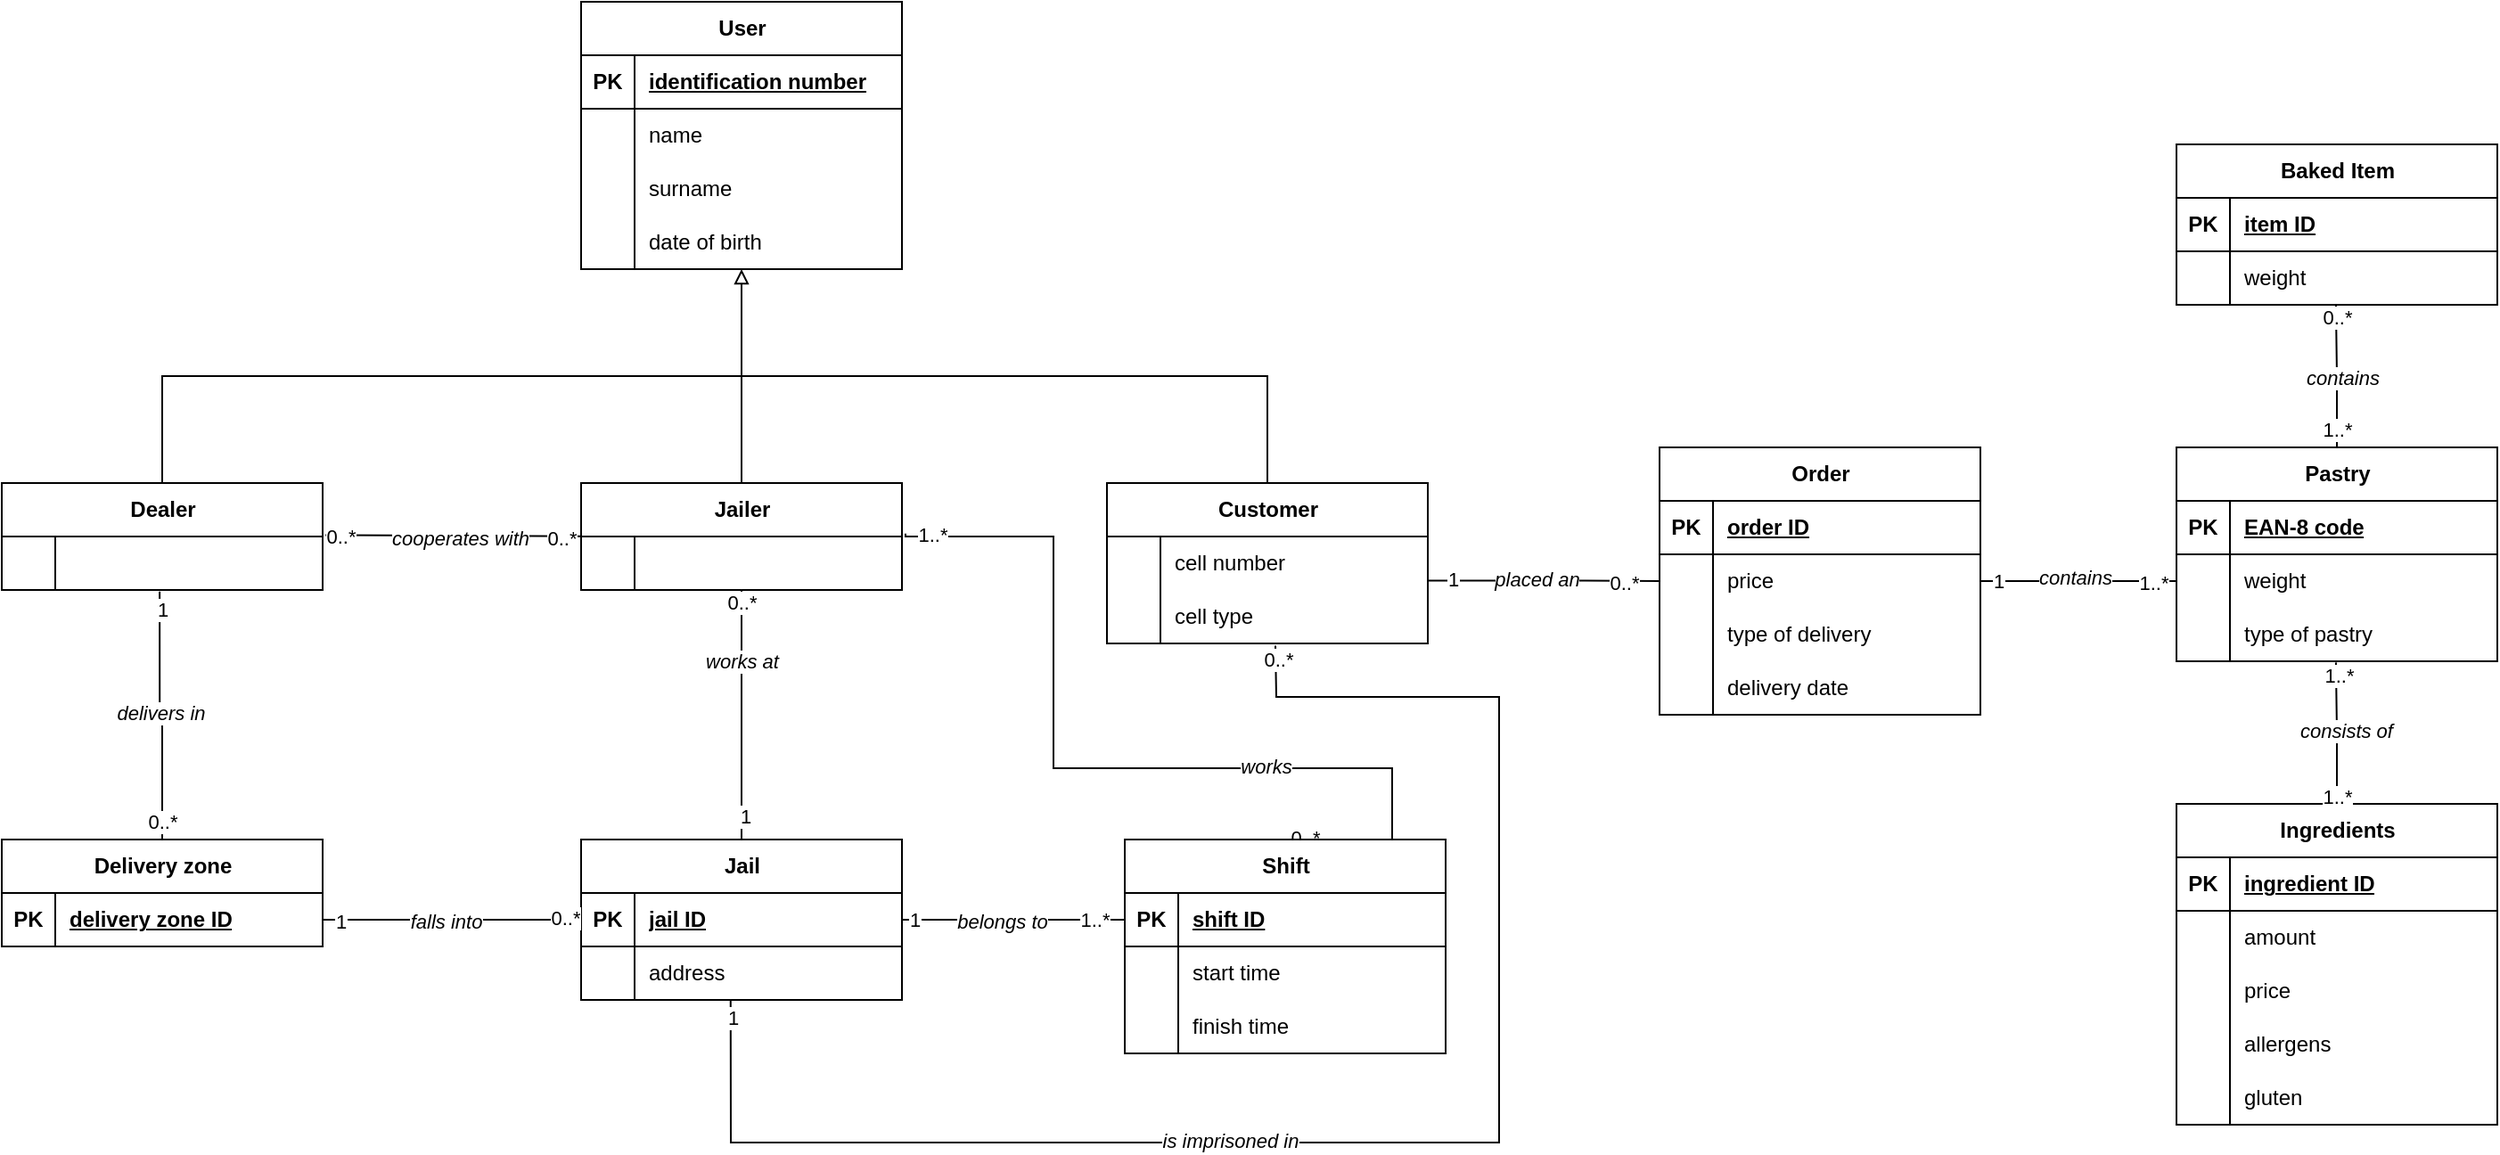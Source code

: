 <mxfile version="24.0.1" type="device">
  <diagram id="R2lEEEUBdFMjLlhIrx00" name="Page-1">
    <mxGraphModel dx="2122" dy="1208" grid="1" gridSize="10" guides="1" tooltips="1" connect="1" arrows="1" fold="1" page="1" pageScale="1" pageWidth="850" pageHeight="1100" math="0" shadow="0" extFonts="Permanent Marker^https://fonts.googleapis.com/css?family=Permanent+Marker">
      <root>
        <mxCell id="0" />
        <mxCell id="1" parent="0" />
        <mxCell id="0F6UC7HxiX9cyNsp6NUe-92" value="Order" style="shape=table;startSize=30;container=1;collapsible=1;childLayout=tableLayout;fixedRows=1;rowLines=0;fontStyle=1;align=center;resizeLast=1;html=1;" parent="1" vertex="1">
          <mxGeometry x="940" y="410" width="180" height="150" as="geometry" />
        </mxCell>
        <mxCell id="0F6UC7HxiX9cyNsp6NUe-93" value="" style="shape=tableRow;horizontal=0;startSize=0;swimlaneHead=0;swimlaneBody=0;fillColor=none;collapsible=0;dropTarget=0;points=[[0,0.5],[1,0.5]];portConstraint=eastwest;top=0;left=0;right=0;bottom=1;" parent="0F6UC7HxiX9cyNsp6NUe-92" vertex="1">
          <mxGeometry y="30" width="180" height="30" as="geometry" />
        </mxCell>
        <mxCell id="0F6UC7HxiX9cyNsp6NUe-94" value="PK" style="shape=partialRectangle;connectable=0;fillColor=none;top=0;left=0;bottom=0;right=0;fontStyle=1;overflow=hidden;whiteSpace=wrap;html=1;" parent="0F6UC7HxiX9cyNsp6NUe-93" vertex="1">
          <mxGeometry width="30" height="30" as="geometry">
            <mxRectangle width="30" height="30" as="alternateBounds" />
          </mxGeometry>
        </mxCell>
        <mxCell id="0F6UC7HxiX9cyNsp6NUe-95" value="order ID" style="shape=partialRectangle;connectable=0;fillColor=none;top=0;left=0;bottom=0;right=0;align=left;spacingLeft=6;fontStyle=5;overflow=hidden;whiteSpace=wrap;html=1;" parent="0F6UC7HxiX9cyNsp6NUe-93" vertex="1">
          <mxGeometry x="30" width="150" height="30" as="geometry">
            <mxRectangle width="150" height="30" as="alternateBounds" />
          </mxGeometry>
        </mxCell>
        <mxCell id="0F6UC7HxiX9cyNsp6NUe-96" value="" style="shape=tableRow;horizontal=0;startSize=0;swimlaneHead=0;swimlaneBody=0;fillColor=none;collapsible=0;dropTarget=0;points=[[0,0.5],[1,0.5]];portConstraint=eastwest;top=0;left=0;right=0;bottom=0;" parent="0F6UC7HxiX9cyNsp6NUe-92" vertex="1">
          <mxGeometry y="60" width="180" height="30" as="geometry" />
        </mxCell>
        <mxCell id="0F6UC7HxiX9cyNsp6NUe-97" value="" style="shape=partialRectangle;connectable=0;fillColor=none;top=0;left=0;bottom=0;right=0;editable=1;overflow=hidden;whiteSpace=wrap;html=1;" parent="0F6UC7HxiX9cyNsp6NUe-96" vertex="1">
          <mxGeometry width="30" height="30" as="geometry">
            <mxRectangle width="30" height="30" as="alternateBounds" />
          </mxGeometry>
        </mxCell>
        <mxCell id="0F6UC7HxiX9cyNsp6NUe-98" value="price" style="shape=partialRectangle;connectable=0;fillColor=none;top=0;left=0;bottom=0;right=0;align=left;spacingLeft=6;overflow=hidden;whiteSpace=wrap;html=1;" parent="0F6UC7HxiX9cyNsp6NUe-96" vertex="1">
          <mxGeometry x="30" width="150" height="30" as="geometry">
            <mxRectangle width="150" height="30" as="alternateBounds" />
          </mxGeometry>
        </mxCell>
        <mxCell id="0F6UC7HxiX9cyNsp6NUe-99" value="" style="shape=tableRow;horizontal=0;startSize=0;swimlaneHead=0;swimlaneBody=0;fillColor=none;collapsible=0;dropTarget=0;points=[[0,0.5],[1,0.5]];portConstraint=eastwest;top=0;left=0;right=0;bottom=0;" parent="0F6UC7HxiX9cyNsp6NUe-92" vertex="1">
          <mxGeometry y="90" width="180" height="30" as="geometry" />
        </mxCell>
        <mxCell id="0F6UC7HxiX9cyNsp6NUe-100" value="" style="shape=partialRectangle;connectable=0;fillColor=none;top=0;left=0;bottom=0;right=0;editable=1;overflow=hidden;whiteSpace=wrap;html=1;" parent="0F6UC7HxiX9cyNsp6NUe-99" vertex="1">
          <mxGeometry width="30" height="30" as="geometry">
            <mxRectangle width="30" height="30" as="alternateBounds" />
          </mxGeometry>
        </mxCell>
        <mxCell id="0F6UC7HxiX9cyNsp6NUe-101" value="type of delivery" style="shape=partialRectangle;connectable=0;fillColor=none;top=0;left=0;bottom=0;right=0;align=left;spacingLeft=6;overflow=hidden;whiteSpace=wrap;html=1;" parent="0F6UC7HxiX9cyNsp6NUe-99" vertex="1">
          <mxGeometry x="30" width="150" height="30" as="geometry">
            <mxRectangle width="150" height="30" as="alternateBounds" />
          </mxGeometry>
        </mxCell>
        <mxCell id="0F6UC7HxiX9cyNsp6NUe-102" value="" style="shape=tableRow;horizontal=0;startSize=0;swimlaneHead=0;swimlaneBody=0;fillColor=none;collapsible=0;dropTarget=0;points=[[0,0.5],[1,0.5]];portConstraint=eastwest;top=0;left=0;right=0;bottom=0;" parent="0F6UC7HxiX9cyNsp6NUe-92" vertex="1">
          <mxGeometry y="120" width="180" height="30" as="geometry" />
        </mxCell>
        <mxCell id="0F6UC7HxiX9cyNsp6NUe-103" value="" style="shape=partialRectangle;connectable=0;fillColor=none;top=0;left=0;bottom=0;right=0;editable=1;overflow=hidden;whiteSpace=wrap;html=1;" parent="0F6UC7HxiX9cyNsp6NUe-102" vertex="1">
          <mxGeometry width="30" height="30" as="geometry">
            <mxRectangle width="30" height="30" as="alternateBounds" />
          </mxGeometry>
        </mxCell>
        <mxCell id="0F6UC7HxiX9cyNsp6NUe-104" value="delivery date" style="shape=partialRectangle;connectable=0;fillColor=none;top=0;left=0;bottom=0;right=0;align=left;spacingLeft=6;overflow=hidden;whiteSpace=wrap;html=1;" parent="0F6UC7HxiX9cyNsp6NUe-102" vertex="1">
          <mxGeometry x="30" width="150" height="30" as="geometry">
            <mxRectangle width="150" height="30" as="alternateBounds" />
          </mxGeometry>
        </mxCell>
        <mxCell id="0F6UC7HxiX9cyNsp6NUe-105" value="Baked Item" style="shape=table;startSize=30;container=1;collapsible=1;childLayout=tableLayout;fixedRows=1;rowLines=0;fontStyle=1;align=center;resizeLast=1;html=1;" parent="1" vertex="1">
          <mxGeometry x="1230" y="240" width="180" height="90" as="geometry" />
        </mxCell>
        <mxCell id="0F6UC7HxiX9cyNsp6NUe-106" value="" style="shape=tableRow;horizontal=0;startSize=0;swimlaneHead=0;swimlaneBody=0;fillColor=none;collapsible=0;dropTarget=0;points=[[0,0.5],[1,0.5]];portConstraint=eastwest;top=0;left=0;right=0;bottom=1;" parent="0F6UC7HxiX9cyNsp6NUe-105" vertex="1">
          <mxGeometry y="30" width="180" height="30" as="geometry" />
        </mxCell>
        <mxCell id="0F6UC7HxiX9cyNsp6NUe-107" value="PK" style="shape=partialRectangle;connectable=0;fillColor=none;top=0;left=0;bottom=0;right=0;fontStyle=1;overflow=hidden;whiteSpace=wrap;html=1;" parent="0F6UC7HxiX9cyNsp6NUe-106" vertex="1">
          <mxGeometry width="30" height="30" as="geometry">
            <mxRectangle width="30" height="30" as="alternateBounds" />
          </mxGeometry>
        </mxCell>
        <mxCell id="0F6UC7HxiX9cyNsp6NUe-108" value="item ID" style="shape=partialRectangle;connectable=0;fillColor=none;top=0;left=0;bottom=0;right=0;align=left;spacingLeft=6;fontStyle=5;overflow=hidden;whiteSpace=wrap;html=1;" parent="0F6UC7HxiX9cyNsp6NUe-106" vertex="1">
          <mxGeometry x="30" width="150" height="30" as="geometry">
            <mxRectangle width="150" height="30" as="alternateBounds" />
          </mxGeometry>
        </mxCell>
        <mxCell id="0F6UC7HxiX9cyNsp6NUe-112" value="" style="shape=tableRow;horizontal=0;startSize=0;swimlaneHead=0;swimlaneBody=0;fillColor=none;collapsible=0;dropTarget=0;points=[[0,0.5],[1,0.5]];portConstraint=eastwest;top=0;left=0;right=0;bottom=0;" parent="0F6UC7HxiX9cyNsp6NUe-105" vertex="1">
          <mxGeometry y="60" width="180" height="30" as="geometry" />
        </mxCell>
        <mxCell id="0F6UC7HxiX9cyNsp6NUe-113" value="" style="shape=partialRectangle;connectable=0;fillColor=none;top=0;left=0;bottom=0;right=0;editable=1;overflow=hidden;whiteSpace=wrap;html=1;" parent="0F6UC7HxiX9cyNsp6NUe-112" vertex="1">
          <mxGeometry width="30" height="30" as="geometry">
            <mxRectangle width="30" height="30" as="alternateBounds" />
          </mxGeometry>
        </mxCell>
        <mxCell id="0F6UC7HxiX9cyNsp6NUe-114" value="weight" style="shape=partialRectangle;connectable=0;fillColor=none;top=0;left=0;bottom=0;right=0;align=left;spacingLeft=6;overflow=hidden;whiteSpace=wrap;html=1;" parent="0F6UC7HxiX9cyNsp6NUe-112" vertex="1">
          <mxGeometry x="30" width="150" height="30" as="geometry">
            <mxRectangle width="150" height="30" as="alternateBounds" />
          </mxGeometry>
        </mxCell>
        <mxCell id="0F6UC7HxiX9cyNsp6NUe-118" value="Pastry" style="shape=table;startSize=30;container=1;collapsible=1;childLayout=tableLayout;fixedRows=1;rowLines=0;fontStyle=1;align=center;resizeLast=1;html=1;" parent="1" vertex="1">
          <mxGeometry x="1230" y="410" width="180" height="120" as="geometry" />
        </mxCell>
        <mxCell id="0F6UC7HxiX9cyNsp6NUe-119" value="" style="shape=tableRow;horizontal=0;startSize=0;swimlaneHead=0;swimlaneBody=0;fillColor=none;collapsible=0;dropTarget=0;points=[[0,0.5],[1,0.5]];portConstraint=eastwest;top=0;left=0;right=0;bottom=1;" parent="0F6UC7HxiX9cyNsp6NUe-118" vertex="1">
          <mxGeometry y="30" width="180" height="30" as="geometry" />
        </mxCell>
        <mxCell id="0F6UC7HxiX9cyNsp6NUe-120" value="PK" style="shape=partialRectangle;connectable=0;fillColor=none;top=0;left=0;bottom=0;right=0;fontStyle=1;overflow=hidden;whiteSpace=wrap;html=1;" parent="0F6UC7HxiX9cyNsp6NUe-119" vertex="1">
          <mxGeometry width="30" height="30" as="geometry">
            <mxRectangle width="30" height="30" as="alternateBounds" />
          </mxGeometry>
        </mxCell>
        <mxCell id="0F6UC7HxiX9cyNsp6NUe-121" value="EAN-8 code" style="shape=partialRectangle;connectable=0;fillColor=none;top=0;left=0;bottom=0;right=0;align=left;spacingLeft=6;fontStyle=5;overflow=hidden;whiteSpace=wrap;html=1;" parent="0F6UC7HxiX9cyNsp6NUe-119" vertex="1">
          <mxGeometry x="30" width="150" height="30" as="geometry">
            <mxRectangle width="150" height="30" as="alternateBounds" />
          </mxGeometry>
        </mxCell>
        <mxCell id="0F6UC7HxiX9cyNsp6NUe-122" value="" style="shape=tableRow;horizontal=0;startSize=0;swimlaneHead=0;swimlaneBody=0;fillColor=none;collapsible=0;dropTarget=0;points=[[0,0.5],[1,0.5]];portConstraint=eastwest;top=0;left=0;right=0;bottom=0;" parent="0F6UC7HxiX9cyNsp6NUe-118" vertex="1">
          <mxGeometry y="60" width="180" height="30" as="geometry" />
        </mxCell>
        <mxCell id="0F6UC7HxiX9cyNsp6NUe-123" value="" style="shape=partialRectangle;connectable=0;fillColor=none;top=0;left=0;bottom=0;right=0;editable=1;overflow=hidden;whiteSpace=wrap;html=1;" parent="0F6UC7HxiX9cyNsp6NUe-122" vertex="1">
          <mxGeometry width="30" height="30" as="geometry">
            <mxRectangle width="30" height="30" as="alternateBounds" />
          </mxGeometry>
        </mxCell>
        <mxCell id="0F6UC7HxiX9cyNsp6NUe-124" value="weight" style="shape=partialRectangle;connectable=0;fillColor=none;top=0;left=0;bottom=0;right=0;align=left;spacingLeft=6;overflow=hidden;whiteSpace=wrap;html=1;" parent="0F6UC7HxiX9cyNsp6NUe-122" vertex="1">
          <mxGeometry x="30" width="150" height="30" as="geometry">
            <mxRectangle width="150" height="30" as="alternateBounds" />
          </mxGeometry>
        </mxCell>
        <mxCell id="0F6UC7HxiX9cyNsp6NUe-125" value="" style="shape=tableRow;horizontal=0;startSize=0;swimlaneHead=0;swimlaneBody=0;fillColor=none;collapsible=0;dropTarget=0;points=[[0,0.5],[1,0.5]];portConstraint=eastwest;top=0;left=0;right=0;bottom=0;" parent="0F6UC7HxiX9cyNsp6NUe-118" vertex="1">
          <mxGeometry y="90" width="180" height="30" as="geometry" />
        </mxCell>
        <mxCell id="0F6UC7HxiX9cyNsp6NUe-126" value="" style="shape=partialRectangle;connectable=0;fillColor=none;top=0;left=0;bottom=0;right=0;editable=1;overflow=hidden;whiteSpace=wrap;html=1;" parent="0F6UC7HxiX9cyNsp6NUe-125" vertex="1">
          <mxGeometry width="30" height="30" as="geometry">
            <mxRectangle width="30" height="30" as="alternateBounds" />
          </mxGeometry>
        </mxCell>
        <mxCell id="0F6UC7HxiX9cyNsp6NUe-127" value="type of pastry" style="shape=partialRectangle;connectable=0;fillColor=none;top=0;left=0;bottom=0;right=0;align=left;spacingLeft=6;overflow=hidden;whiteSpace=wrap;html=1;" parent="0F6UC7HxiX9cyNsp6NUe-125" vertex="1">
          <mxGeometry x="30" width="150" height="30" as="geometry">
            <mxRectangle width="150" height="30" as="alternateBounds" />
          </mxGeometry>
        </mxCell>
        <mxCell id="0F6UC7HxiX9cyNsp6NUe-131" value="Ingredients" style="shape=table;startSize=30;container=1;collapsible=1;childLayout=tableLayout;fixedRows=1;rowLines=0;fontStyle=1;align=center;resizeLast=1;html=1;" parent="1" vertex="1">
          <mxGeometry x="1230" y="610" width="180" height="180" as="geometry" />
        </mxCell>
        <mxCell id="0F6UC7HxiX9cyNsp6NUe-132" value="" style="shape=tableRow;horizontal=0;startSize=0;swimlaneHead=0;swimlaneBody=0;fillColor=none;collapsible=0;dropTarget=0;points=[[0,0.5],[1,0.5]];portConstraint=eastwest;top=0;left=0;right=0;bottom=1;" parent="0F6UC7HxiX9cyNsp6NUe-131" vertex="1">
          <mxGeometry y="30" width="180" height="30" as="geometry" />
        </mxCell>
        <mxCell id="0F6UC7HxiX9cyNsp6NUe-133" value="PK" style="shape=partialRectangle;connectable=0;fillColor=none;top=0;left=0;bottom=0;right=0;fontStyle=1;overflow=hidden;whiteSpace=wrap;html=1;" parent="0F6UC7HxiX9cyNsp6NUe-132" vertex="1">
          <mxGeometry width="30" height="30" as="geometry">
            <mxRectangle width="30" height="30" as="alternateBounds" />
          </mxGeometry>
        </mxCell>
        <mxCell id="0F6UC7HxiX9cyNsp6NUe-134" value="ingredient ID" style="shape=partialRectangle;connectable=0;fillColor=none;top=0;left=0;bottom=0;right=0;align=left;spacingLeft=6;fontStyle=5;overflow=hidden;whiteSpace=wrap;html=1;" parent="0F6UC7HxiX9cyNsp6NUe-132" vertex="1">
          <mxGeometry x="30" width="150" height="30" as="geometry">
            <mxRectangle width="150" height="30" as="alternateBounds" />
          </mxGeometry>
        </mxCell>
        <mxCell id="0F6UC7HxiX9cyNsp6NUe-135" value="" style="shape=tableRow;horizontal=0;startSize=0;swimlaneHead=0;swimlaneBody=0;fillColor=none;collapsible=0;dropTarget=0;points=[[0,0.5],[1,0.5]];portConstraint=eastwest;top=0;left=0;right=0;bottom=0;" parent="0F6UC7HxiX9cyNsp6NUe-131" vertex="1">
          <mxGeometry y="60" width="180" height="30" as="geometry" />
        </mxCell>
        <mxCell id="0F6UC7HxiX9cyNsp6NUe-136" value="" style="shape=partialRectangle;connectable=0;fillColor=none;top=0;left=0;bottom=0;right=0;editable=1;overflow=hidden;whiteSpace=wrap;html=1;" parent="0F6UC7HxiX9cyNsp6NUe-135" vertex="1">
          <mxGeometry width="30" height="30" as="geometry">
            <mxRectangle width="30" height="30" as="alternateBounds" />
          </mxGeometry>
        </mxCell>
        <mxCell id="0F6UC7HxiX9cyNsp6NUe-137" value="amount" style="shape=partialRectangle;connectable=0;fillColor=none;top=0;left=0;bottom=0;right=0;align=left;spacingLeft=6;overflow=hidden;whiteSpace=wrap;html=1;" parent="0F6UC7HxiX9cyNsp6NUe-135" vertex="1">
          <mxGeometry x="30" width="150" height="30" as="geometry">
            <mxRectangle width="150" height="30" as="alternateBounds" />
          </mxGeometry>
        </mxCell>
        <mxCell id="0F6UC7HxiX9cyNsp6NUe-138" value="" style="shape=tableRow;horizontal=0;startSize=0;swimlaneHead=0;swimlaneBody=0;fillColor=none;collapsible=0;dropTarget=0;points=[[0,0.5],[1,0.5]];portConstraint=eastwest;top=0;left=0;right=0;bottom=0;" parent="0F6UC7HxiX9cyNsp6NUe-131" vertex="1">
          <mxGeometry y="90" width="180" height="30" as="geometry" />
        </mxCell>
        <mxCell id="0F6UC7HxiX9cyNsp6NUe-139" value="" style="shape=partialRectangle;connectable=0;fillColor=none;top=0;left=0;bottom=0;right=0;editable=1;overflow=hidden;whiteSpace=wrap;html=1;" parent="0F6UC7HxiX9cyNsp6NUe-138" vertex="1">
          <mxGeometry width="30" height="30" as="geometry">
            <mxRectangle width="30" height="30" as="alternateBounds" />
          </mxGeometry>
        </mxCell>
        <mxCell id="0F6UC7HxiX9cyNsp6NUe-140" value="price" style="shape=partialRectangle;connectable=0;fillColor=none;top=0;left=0;bottom=0;right=0;align=left;spacingLeft=6;overflow=hidden;whiteSpace=wrap;html=1;" parent="0F6UC7HxiX9cyNsp6NUe-138" vertex="1">
          <mxGeometry x="30" width="150" height="30" as="geometry">
            <mxRectangle width="150" height="30" as="alternateBounds" />
          </mxGeometry>
        </mxCell>
        <mxCell id="0F6UC7HxiX9cyNsp6NUe-144" style="shape=tableRow;horizontal=0;startSize=0;swimlaneHead=0;swimlaneBody=0;fillColor=none;collapsible=0;dropTarget=0;points=[[0,0.5],[1,0.5]];portConstraint=eastwest;top=0;left=0;right=0;bottom=0;" parent="0F6UC7HxiX9cyNsp6NUe-131" vertex="1">
          <mxGeometry y="120" width="180" height="30" as="geometry" />
        </mxCell>
        <mxCell id="0F6UC7HxiX9cyNsp6NUe-145" style="shape=partialRectangle;connectable=0;fillColor=none;top=0;left=0;bottom=0;right=0;editable=1;overflow=hidden;whiteSpace=wrap;html=1;" parent="0F6UC7HxiX9cyNsp6NUe-144" vertex="1">
          <mxGeometry width="30" height="30" as="geometry">
            <mxRectangle width="30" height="30" as="alternateBounds" />
          </mxGeometry>
        </mxCell>
        <mxCell id="0F6UC7HxiX9cyNsp6NUe-146" value="allergens" style="shape=partialRectangle;connectable=0;fillColor=none;top=0;left=0;bottom=0;right=0;align=left;spacingLeft=6;overflow=hidden;whiteSpace=wrap;html=1;" parent="0F6UC7HxiX9cyNsp6NUe-144" vertex="1">
          <mxGeometry x="30" width="150" height="30" as="geometry">
            <mxRectangle width="150" height="30" as="alternateBounds" />
          </mxGeometry>
        </mxCell>
        <mxCell id="0F6UC7HxiX9cyNsp6NUe-141" value="" style="shape=tableRow;horizontal=0;startSize=0;swimlaneHead=0;swimlaneBody=0;fillColor=none;collapsible=0;dropTarget=0;points=[[0,0.5],[1,0.5]];portConstraint=eastwest;top=0;left=0;right=0;bottom=0;" parent="0F6UC7HxiX9cyNsp6NUe-131" vertex="1">
          <mxGeometry y="150" width="180" height="30" as="geometry" />
        </mxCell>
        <mxCell id="0F6UC7HxiX9cyNsp6NUe-142" value="" style="shape=partialRectangle;connectable=0;fillColor=none;top=0;left=0;bottom=0;right=0;editable=1;overflow=hidden;whiteSpace=wrap;html=1;" parent="0F6UC7HxiX9cyNsp6NUe-141" vertex="1">
          <mxGeometry width="30" height="30" as="geometry">
            <mxRectangle width="30" height="30" as="alternateBounds" />
          </mxGeometry>
        </mxCell>
        <mxCell id="0F6UC7HxiX9cyNsp6NUe-143" value="gluten" style="shape=partialRectangle;connectable=0;fillColor=none;top=0;left=0;bottom=0;right=0;align=left;spacingLeft=6;overflow=hidden;whiteSpace=wrap;html=1;" parent="0F6UC7HxiX9cyNsp6NUe-141" vertex="1">
          <mxGeometry x="30" width="150" height="30" as="geometry">
            <mxRectangle width="150" height="30" as="alternateBounds" />
          </mxGeometry>
        </mxCell>
        <mxCell id="0F6UC7HxiX9cyNsp6NUe-153" value="Jail" style="shape=table;startSize=30;container=1;collapsible=1;childLayout=tableLayout;fixedRows=1;rowLines=0;fontStyle=1;align=center;resizeLast=1;html=1;" parent="1" vertex="1">
          <mxGeometry x="335" y="630" width="180" height="90" as="geometry" />
        </mxCell>
        <mxCell id="0F6UC7HxiX9cyNsp6NUe-154" value="" style="shape=tableRow;horizontal=0;startSize=0;swimlaneHead=0;swimlaneBody=0;fillColor=none;collapsible=0;dropTarget=0;points=[[0,0.5],[1,0.5]];portConstraint=eastwest;top=0;left=0;right=0;bottom=1;" parent="0F6UC7HxiX9cyNsp6NUe-153" vertex="1">
          <mxGeometry y="30" width="180" height="30" as="geometry" />
        </mxCell>
        <mxCell id="0F6UC7HxiX9cyNsp6NUe-155" value="PK" style="shape=partialRectangle;connectable=0;fillColor=none;top=0;left=0;bottom=0;right=0;fontStyle=1;overflow=hidden;whiteSpace=wrap;html=1;" parent="0F6UC7HxiX9cyNsp6NUe-154" vertex="1">
          <mxGeometry width="30" height="30" as="geometry">
            <mxRectangle width="30" height="30" as="alternateBounds" />
          </mxGeometry>
        </mxCell>
        <mxCell id="0F6UC7HxiX9cyNsp6NUe-156" value="jail ID" style="shape=partialRectangle;connectable=0;fillColor=none;top=0;left=0;bottom=0;right=0;align=left;spacingLeft=6;fontStyle=5;overflow=hidden;whiteSpace=wrap;html=1;" parent="0F6UC7HxiX9cyNsp6NUe-154" vertex="1">
          <mxGeometry x="30" width="150" height="30" as="geometry">
            <mxRectangle width="150" height="30" as="alternateBounds" />
          </mxGeometry>
        </mxCell>
        <mxCell id="0F6UC7HxiX9cyNsp6NUe-157" value="" style="shape=tableRow;horizontal=0;startSize=0;swimlaneHead=0;swimlaneBody=0;fillColor=none;collapsible=0;dropTarget=0;points=[[0,0.5],[1,0.5]];portConstraint=eastwest;top=0;left=0;right=0;bottom=0;" parent="0F6UC7HxiX9cyNsp6NUe-153" vertex="1">
          <mxGeometry y="60" width="180" height="30" as="geometry" />
        </mxCell>
        <mxCell id="0F6UC7HxiX9cyNsp6NUe-158" value="" style="shape=partialRectangle;connectable=0;fillColor=none;top=0;left=0;bottom=0;right=0;editable=1;overflow=hidden;whiteSpace=wrap;html=1;" parent="0F6UC7HxiX9cyNsp6NUe-157" vertex="1">
          <mxGeometry width="30" height="30" as="geometry">
            <mxRectangle width="30" height="30" as="alternateBounds" />
          </mxGeometry>
        </mxCell>
        <mxCell id="0F6UC7HxiX9cyNsp6NUe-159" value="address" style="shape=partialRectangle;connectable=0;fillColor=none;top=0;left=0;bottom=0;right=0;align=left;spacingLeft=6;overflow=hidden;whiteSpace=wrap;html=1;" parent="0F6UC7HxiX9cyNsp6NUe-157" vertex="1">
          <mxGeometry x="30" width="150" height="30" as="geometry">
            <mxRectangle width="150" height="30" as="alternateBounds" />
          </mxGeometry>
        </mxCell>
        <mxCell id="0F6UC7HxiX9cyNsp6NUe-286" value="" style="edgeStyle=orthogonalEdgeStyle;rounded=0;orthogonalLoop=1;jettySize=auto;html=1;exitX=0.5;exitY=0;exitDx=0;exitDy=0;jumpStyle=none;curved=0;endArrow=none;endFill=0;entryX=1.011;entryY=-0.056;entryDx=0;entryDy=0;entryPerimeter=0;" parent="1" source="0F6UC7HxiX9cyNsp6NUe-166" target="GeZFjzV61ovnmPLDJ8s0-58" edge="1">
          <mxGeometry relative="1" as="geometry">
            <Array as="points">
              <mxPoint x="790" y="590" />
              <mxPoint x="600" y="590" />
              <mxPoint x="600" y="460" />
              <mxPoint x="517" y="460" />
            </Array>
            <mxPoint x="530" y="460" as="targetPoint" />
          </mxGeometry>
        </mxCell>
        <mxCell id="0F6UC7HxiX9cyNsp6NUe-303" value="1..*" style="edgeLabel;html=1;align=center;verticalAlign=middle;resizable=0;points=[];" parent="0F6UC7HxiX9cyNsp6NUe-286" vertex="1" connectable="0">
          <mxGeometry x="0.933" y="-1" relative="1" as="geometry">
            <mxPoint as="offset" />
          </mxGeometry>
        </mxCell>
        <mxCell id="0F6UC7HxiX9cyNsp6NUe-304" value="0..*" style="edgeLabel;html=1;align=center;verticalAlign=middle;resizable=0;points=[];" parent="0F6UC7HxiX9cyNsp6NUe-286" vertex="1" connectable="0">
          <mxGeometry x="-0.958" y="1" relative="1" as="geometry">
            <mxPoint as="offset" />
          </mxGeometry>
        </mxCell>
        <mxCell id="0F6UC7HxiX9cyNsp6NUe-318" value="&lt;i&gt;works&lt;/i&gt;" style="edgeLabel;html=1;align=center;verticalAlign=middle;resizable=0;points=[];" parent="0F6UC7HxiX9cyNsp6NUe-286" vertex="1" connectable="0">
          <mxGeometry x="-0.322" y="-1" relative="1" as="geometry">
            <mxPoint as="offset" />
          </mxGeometry>
        </mxCell>
        <mxCell id="0F6UC7HxiX9cyNsp6NUe-166" value="Shift" style="shape=table;startSize=30;container=1;collapsible=1;childLayout=tableLayout;fixedRows=1;rowLines=0;fontStyle=1;align=center;resizeLast=1;html=1;" parent="1" vertex="1">
          <mxGeometry x="640" y="630" width="180" height="120" as="geometry" />
        </mxCell>
        <mxCell id="0F6UC7HxiX9cyNsp6NUe-167" value="" style="shape=tableRow;horizontal=0;startSize=0;swimlaneHead=0;swimlaneBody=0;fillColor=none;collapsible=0;dropTarget=0;points=[[0,0.5],[1,0.5]];portConstraint=eastwest;top=0;left=0;right=0;bottom=1;" parent="0F6UC7HxiX9cyNsp6NUe-166" vertex="1">
          <mxGeometry y="30" width="180" height="30" as="geometry" />
        </mxCell>
        <mxCell id="0F6UC7HxiX9cyNsp6NUe-168" value="PK" style="shape=partialRectangle;connectable=0;fillColor=none;top=0;left=0;bottom=0;right=0;fontStyle=1;overflow=hidden;whiteSpace=wrap;html=1;" parent="0F6UC7HxiX9cyNsp6NUe-167" vertex="1">
          <mxGeometry width="30" height="30" as="geometry">
            <mxRectangle width="30" height="30" as="alternateBounds" />
          </mxGeometry>
        </mxCell>
        <mxCell id="0F6UC7HxiX9cyNsp6NUe-169" value="shift ID" style="shape=partialRectangle;connectable=0;fillColor=none;top=0;left=0;bottom=0;right=0;align=left;spacingLeft=6;fontStyle=5;overflow=hidden;whiteSpace=wrap;html=1;" parent="0F6UC7HxiX9cyNsp6NUe-167" vertex="1">
          <mxGeometry x="30" width="150" height="30" as="geometry">
            <mxRectangle width="150" height="30" as="alternateBounds" />
          </mxGeometry>
        </mxCell>
        <mxCell id="0F6UC7HxiX9cyNsp6NUe-170" value="" style="shape=tableRow;horizontal=0;startSize=0;swimlaneHead=0;swimlaneBody=0;fillColor=none;collapsible=0;dropTarget=0;points=[[0,0.5],[1,0.5]];portConstraint=eastwest;top=0;left=0;right=0;bottom=0;" parent="0F6UC7HxiX9cyNsp6NUe-166" vertex="1">
          <mxGeometry y="60" width="180" height="30" as="geometry" />
        </mxCell>
        <mxCell id="0F6UC7HxiX9cyNsp6NUe-171" value="" style="shape=partialRectangle;connectable=0;fillColor=none;top=0;left=0;bottom=0;right=0;editable=1;overflow=hidden;whiteSpace=wrap;html=1;" parent="0F6UC7HxiX9cyNsp6NUe-170" vertex="1">
          <mxGeometry width="30" height="30" as="geometry">
            <mxRectangle width="30" height="30" as="alternateBounds" />
          </mxGeometry>
        </mxCell>
        <mxCell id="0F6UC7HxiX9cyNsp6NUe-172" value="start time" style="shape=partialRectangle;connectable=0;fillColor=none;top=0;left=0;bottom=0;right=0;align=left;spacingLeft=6;overflow=hidden;whiteSpace=wrap;html=1;" parent="0F6UC7HxiX9cyNsp6NUe-170" vertex="1">
          <mxGeometry x="30" width="150" height="30" as="geometry">
            <mxRectangle width="150" height="30" as="alternateBounds" />
          </mxGeometry>
        </mxCell>
        <mxCell id="0F6UC7HxiX9cyNsp6NUe-173" value="" style="shape=tableRow;horizontal=0;startSize=0;swimlaneHead=0;swimlaneBody=0;fillColor=none;collapsible=0;dropTarget=0;points=[[0,0.5],[1,0.5]];portConstraint=eastwest;top=0;left=0;right=0;bottom=0;" parent="0F6UC7HxiX9cyNsp6NUe-166" vertex="1">
          <mxGeometry y="90" width="180" height="30" as="geometry" />
        </mxCell>
        <mxCell id="0F6UC7HxiX9cyNsp6NUe-174" value="" style="shape=partialRectangle;connectable=0;fillColor=none;top=0;left=0;bottom=0;right=0;editable=1;overflow=hidden;whiteSpace=wrap;html=1;" parent="0F6UC7HxiX9cyNsp6NUe-173" vertex="1">
          <mxGeometry width="30" height="30" as="geometry">
            <mxRectangle width="30" height="30" as="alternateBounds" />
          </mxGeometry>
        </mxCell>
        <mxCell id="0F6UC7HxiX9cyNsp6NUe-175" value="finish time" style="shape=partialRectangle;connectable=0;fillColor=none;top=0;left=0;bottom=0;right=0;align=left;spacingLeft=6;overflow=hidden;whiteSpace=wrap;html=1;" parent="0F6UC7HxiX9cyNsp6NUe-173" vertex="1">
          <mxGeometry x="30" width="150" height="30" as="geometry">
            <mxRectangle width="150" height="30" as="alternateBounds" />
          </mxGeometry>
        </mxCell>
        <mxCell id="0F6UC7HxiX9cyNsp6NUe-179" value="Delivery zone" style="shape=table;startSize=30;container=1;collapsible=1;childLayout=tableLayout;fixedRows=1;rowLines=0;fontStyle=1;align=center;resizeLast=1;html=1;" parent="1" vertex="1">
          <mxGeometry x="10" y="630" width="180" height="60" as="geometry" />
        </mxCell>
        <mxCell id="0F6UC7HxiX9cyNsp6NUe-180" value="" style="shape=tableRow;horizontal=0;startSize=0;swimlaneHead=0;swimlaneBody=0;fillColor=none;collapsible=0;dropTarget=0;points=[[0,0.5],[1,0.5]];portConstraint=eastwest;top=0;left=0;right=0;bottom=1;" parent="0F6UC7HxiX9cyNsp6NUe-179" vertex="1">
          <mxGeometry y="30" width="180" height="30" as="geometry" />
        </mxCell>
        <mxCell id="0F6UC7HxiX9cyNsp6NUe-181" value="PK" style="shape=partialRectangle;connectable=0;fillColor=none;top=0;left=0;bottom=0;right=0;fontStyle=1;overflow=hidden;whiteSpace=wrap;html=1;" parent="0F6UC7HxiX9cyNsp6NUe-180" vertex="1">
          <mxGeometry width="30" height="30" as="geometry">
            <mxRectangle width="30" height="30" as="alternateBounds" />
          </mxGeometry>
        </mxCell>
        <mxCell id="0F6UC7HxiX9cyNsp6NUe-182" value="delivery zone ID" style="shape=partialRectangle;connectable=0;fillColor=none;top=0;left=0;bottom=0;right=0;align=left;spacingLeft=6;fontStyle=5;overflow=hidden;whiteSpace=wrap;html=1;" parent="0F6UC7HxiX9cyNsp6NUe-180" vertex="1">
          <mxGeometry x="30" width="150" height="30" as="geometry">
            <mxRectangle width="150" height="30" as="alternateBounds" />
          </mxGeometry>
        </mxCell>
        <mxCell id="0F6UC7HxiX9cyNsp6NUe-220" style="edgeStyle=orthogonalEdgeStyle;rounded=0;orthogonalLoop=1;jettySize=auto;html=1;endArrow=block;endFill=0;exitX=0.5;exitY=0;exitDx=0;exitDy=0;" parent="1" source="GeZFjzV61ovnmPLDJ8s0-67" edge="1">
          <mxGeometry relative="1" as="geometry">
            <mxPoint x="100" y="420" as="sourcePoint" />
            <mxPoint x="425" y="310" as="targetPoint" />
            <Array as="points">
              <mxPoint x="100" y="370" />
              <mxPoint x="425" y="370" />
            </Array>
          </mxGeometry>
        </mxCell>
        <mxCell id="0F6UC7HxiX9cyNsp6NUe-250" value="" style="endArrow=none;html=1;rounded=0;entryX=0.5;entryY=0;entryDx=0;entryDy=0;" parent="1" target="GeZFjzV61ovnmPLDJ8s0-41" edge="1">
          <mxGeometry relative="1" as="geometry">
            <mxPoint x="425" y="370" as="sourcePoint" />
            <mxPoint x="790" y="430" as="targetPoint" />
            <Array as="points">
              <mxPoint x="720" y="370" />
            </Array>
          </mxGeometry>
        </mxCell>
        <mxCell id="0F6UC7HxiX9cyNsp6NUe-251" value="" style="endArrow=none;html=1;rounded=0;entryX=0.5;entryY=0;entryDx=0;entryDy=0;" parent="1" edge="1">
          <mxGeometry relative="1" as="geometry">
            <mxPoint x="425" y="370" as="sourcePoint" />
            <mxPoint x="425" y="430" as="targetPoint" />
            <Array as="points" />
          </mxGeometry>
        </mxCell>
        <mxCell id="0F6UC7HxiX9cyNsp6NUe-252" style="edgeStyle=orthogonalEdgeStyle;rounded=0;orthogonalLoop=1;jettySize=auto;html=1;entryX=0;entryY=0.5;entryDx=0;entryDy=0;endArrow=none;endFill=0;fontStyle=2;exitX=1;exitY=0.824;exitDx=0;exitDy=0;exitPerimeter=0;" parent="1" source="GeZFjzV61ovnmPLDJ8s0-45" target="0F6UC7HxiX9cyNsp6NUe-96" edge="1">
          <mxGeometry relative="1" as="geometry">
            <mxPoint x="910" y="410" as="sourcePoint" />
          </mxGeometry>
        </mxCell>
        <mxCell id="0F6UC7HxiX9cyNsp6NUe-253" value="1" style="edgeLabel;html=1;align=center;verticalAlign=middle;resizable=0;points=[];" parent="0F6UC7HxiX9cyNsp6NUe-252" vertex="1" connectable="0">
          <mxGeometry x="-0.791" y="1" relative="1" as="geometry">
            <mxPoint as="offset" />
          </mxGeometry>
        </mxCell>
        <mxCell id="0F6UC7HxiX9cyNsp6NUe-254" value="0..*" style="edgeLabel;html=1;align=center;verticalAlign=middle;resizable=0;points=[];" parent="0F6UC7HxiX9cyNsp6NUe-252" vertex="1" connectable="0">
          <mxGeometry x="0.689" y="-1" relative="1" as="geometry">
            <mxPoint as="offset" />
          </mxGeometry>
        </mxCell>
        <mxCell id="0F6UC7HxiX9cyNsp6NUe-310" value="&lt;i&gt;placed an&lt;/i&gt;" style="edgeLabel;html=1;align=center;verticalAlign=middle;resizable=0;points=[];" parent="0F6UC7HxiX9cyNsp6NUe-252" vertex="1" connectable="0">
          <mxGeometry x="-0.072" y="1" relative="1" as="geometry">
            <mxPoint as="offset" />
          </mxGeometry>
        </mxCell>
        <mxCell id="0F6UC7HxiX9cyNsp6NUe-255" style="edgeStyle=orthogonalEdgeStyle;rounded=0;orthogonalLoop=1;jettySize=auto;html=1;exitX=1;exitY=0.5;exitDx=0;exitDy=0;entryX=0;entryY=0.5;entryDx=0;entryDy=0;endArrow=none;endFill=0;" parent="1" source="0F6UC7HxiX9cyNsp6NUe-96" target="0F6UC7HxiX9cyNsp6NUe-122" edge="1">
          <mxGeometry relative="1" as="geometry" />
        </mxCell>
        <mxCell id="0F6UC7HxiX9cyNsp6NUe-275" value="1" style="edgeLabel;html=1;align=center;verticalAlign=middle;resizable=0;points=[];" parent="0F6UC7HxiX9cyNsp6NUe-255" vertex="1" connectable="0">
          <mxGeometry x="-0.818" relative="1" as="geometry">
            <mxPoint as="offset" />
          </mxGeometry>
        </mxCell>
        <mxCell id="0F6UC7HxiX9cyNsp6NUe-276" value="1..*" style="edgeLabel;html=1;align=center;verticalAlign=middle;resizable=0;points=[];" parent="0F6UC7HxiX9cyNsp6NUe-255" vertex="1" connectable="0">
          <mxGeometry x="0.766" y="-1" relative="1" as="geometry">
            <mxPoint as="offset" />
          </mxGeometry>
        </mxCell>
        <mxCell id="0F6UC7HxiX9cyNsp6NUe-308" value="&lt;i&gt;contains&lt;/i&gt;" style="edgeLabel;html=1;align=center;verticalAlign=middle;resizable=0;points=[];" parent="0F6UC7HxiX9cyNsp6NUe-255" vertex="1" connectable="0">
          <mxGeometry x="-0.041" y="2" relative="1" as="geometry">
            <mxPoint as="offset" />
          </mxGeometry>
        </mxCell>
        <mxCell id="0F6UC7HxiX9cyNsp6NUe-256" style="edgeStyle=orthogonalEdgeStyle;rounded=0;orthogonalLoop=1;jettySize=auto;html=1;exitX=0.5;exitY=0;exitDx=0;exitDy=0;entryX=0.497;entryY=0.997;entryDx=0;entryDy=0;entryPerimeter=0;endArrow=none;endFill=0;startArrow=none;startFill=0;" parent="1" source="0F6UC7HxiX9cyNsp6NUe-118" target="0F6UC7HxiX9cyNsp6NUe-112" edge="1">
          <mxGeometry relative="1" as="geometry" />
        </mxCell>
        <mxCell id="0F6UC7HxiX9cyNsp6NUe-277" value="1..*" style="edgeLabel;html=1;align=center;verticalAlign=middle;resizable=0;points=[];" parent="0F6UC7HxiX9cyNsp6NUe-256" vertex="1" connectable="0">
          <mxGeometry x="-0.757" relative="1" as="geometry">
            <mxPoint as="offset" />
          </mxGeometry>
        </mxCell>
        <mxCell id="0F6UC7HxiX9cyNsp6NUe-278" value="0..*" style="edgeLabel;html=1;align=center;verticalAlign=middle;resizable=0;points=[];" parent="0F6UC7HxiX9cyNsp6NUe-256" vertex="1" connectable="0">
          <mxGeometry x="0.877" relative="1" as="geometry">
            <mxPoint y="2" as="offset" />
          </mxGeometry>
        </mxCell>
        <mxCell id="GeZFjzV61ovnmPLDJ8s0-1" value="&lt;i&gt;contains&lt;/i&gt;" style="edgeLabel;html=1;align=center;verticalAlign=middle;resizable=0;points=[];" vertex="1" connectable="0" parent="0F6UC7HxiX9cyNsp6NUe-256">
          <mxGeometry x="-0.033" y="-3" relative="1" as="geometry">
            <mxPoint as="offset" />
          </mxGeometry>
        </mxCell>
        <mxCell id="0F6UC7HxiX9cyNsp6NUe-274" style="edgeStyle=orthogonalEdgeStyle;rounded=0;orthogonalLoop=1;jettySize=auto;html=1;exitX=0.5;exitY=0;exitDx=0;exitDy=0;entryX=0.497;entryY=1.023;entryDx=0;entryDy=0;entryPerimeter=0;endArrow=none;endFill=0;" parent="1" source="0F6UC7HxiX9cyNsp6NUe-131" target="0F6UC7HxiX9cyNsp6NUe-125" edge="1">
          <mxGeometry relative="1" as="geometry" />
        </mxCell>
        <mxCell id="0F6UC7HxiX9cyNsp6NUe-279" value="1..*" style="edgeLabel;html=1;align=center;verticalAlign=middle;resizable=0;points=[];" parent="0F6UC7HxiX9cyNsp6NUe-274" vertex="1" connectable="0">
          <mxGeometry x="0.83" y="-1" relative="1" as="geometry">
            <mxPoint as="offset" />
          </mxGeometry>
        </mxCell>
        <mxCell id="0F6UC7HxiX9cyNsp6NUe-280" value="1..*" style="edgeLabel;html=1;align=center;verticalAlign=middle;resizable=0;points=[];" parent="0F6UC7HxiX9cyNsp6NUe-274" vertex="1" connectable="0">
          <mxGeometry x="-0.798" y="2" relative="1" as="geometry">
            <mxPoint x="2" y="4" as="offset" />
          </mxGeometry>
        </mxCell>
        <mxCell id="0F6UC7HxiX9cyNsp6NUe-307" value="&lt;span&gt;&lt;i&gt;consists of&lt;/i&gt;&lt;/span&gt;" style="edgeLabel;html=1;align=center;verticalAlign=middle;resizable=0;points=[];fontStyle=0" parent="0F6UC7HxiX9cyNsp6NUe-274" vertex="1" connectable="0">
          <mxGeometry x="0.0" y="-6" relative="1" as="geometry">
            <mxPoint x="5" y="5" as="offset" />
          </mxGeometry>
        </mxCell>
        <mxCell id="0F6UC7HxiX9cyNsp6NUe-281" style="edgeStyle=orthogonalEdgeStyle;rounded=0;orthogonalLoop=1;jettySize=auto;html=1;exitX=0.5;exitY=0;exitDx=0;exitDy=0;endArrow=none;endFill=0;" parent="1" source="0F6UC7HxiX9cyNsp6NUe-153" edge="1">
          <mxGeometry relative="1" as="geometry">
            <mxPoint x="425" y="490" as="targetPoint" />
          </mxGeometry>
        </mxCell>
        <mxCell id="0F6UC7HxiX9cyNsp6NUe-298" value="1" style="edgeLabel;html=1;align=center;verticalAlign=middle;resizable=0;points=[];" parent="0F6UC7HxiX9cyNsp6NUe-281" vertex="1" connectable="0">
          <mxGeometry x="-0.805" y="-2" relative="1" as="geometry">
            <mxPoint as="offset" />
          </mxGeometry>
        </mxCell>
        <mxCell id="0F6UC7HxiX9cyNsp6NUe-299" value="0..*" style="edgeLabel;html=1;align=center;verticalAlign=middle;resizable=0;points=[];" parent="0F6UC7HxiX9cyNsp6NUe-281" vertex="1" connectable="0">
          <mxGeometry x="0.902" relative="1" as="geometry">
            <mxPoint as="offset" />
          </mxGeometry>
        </mxCell>
        <mxCell id="0F6UC7HxiX9cyNsp6NUe-282" style="edgeStyle=orthogonalEdgeStyle;rounded=0;orthogonalLoop=1;jettySize=auto;html=1;exitX=1.009;exitY=-0.025;exitDx=0;exitDy=0;entryX=0;entryY=0.5;entryDx=0;entryDy=0;endArrow=none;endFill=0;exitPerimeter=0;" parent="1" source="GeZFjzV61ovnmPLDJ8s0-68" edge="1">
          <mxGeometry relative="1" as="geometry">
            <mxPoint x="160" y="459.83" as="sourcePoint" />
            <mxPoint x="335" y="459.83" as="targetPoint" />
            <Array as="points">
              <mxPoint x="200" y="459" />
            </Array>
          </mxGeometry>
        </mxCell>
        <mxCell id="0F6UC7HxiX9cyNsp6NUe-288" value="0..*" style="edgeLabel;html=1;align=center;verticalAlign=middle;resizable=0;points=[];" parent="0F6UC7HxiX9cyNsp6NUe-282" vertex="1" connectable="0">
          <mxGeometry x="-0.884" relative="1" as="geometry">
            <mxPoint as="offset" />
          </mxGeometry>
        </mxCell>
        <mxCell id="0F6UC7HxiX9cyNsp6NUe-289" value="0..*" style="edgeLabel;html=1;align=center;verticalAlign=middle;resizable=0;points=[];" parent="0F6UC7HxiX9cyNsp6NUe-282" vertex="1" connectable="0">
          <mxGeometry x="0.841" y="-1" relative="1" as="geometry">
            <mxPoint as="offset" />
          </mxGeometry>
        </mxCell>
        <mxCell id="0F6UC7HxiX9cyNsp6NUe-313" value="&lt;i&gt;cooperates with&lt;/i&gt;" style="edgeLabel;html=1;align=center;verticalAlign=middle;resizable=0;points=[];" parent="0F6UC7HxiX9cyNsp6NUe-282" vertex="1" connectable="0">
          <mxGeometry x="-0.087" y="-1" relative="1" as="geometry">
            <mxPoint x="10" as="offset" />
          </mxGeometry>
        </mxCell>
        <mxCell id="0F6UC7HxiX9cyNsp6NUe-283" style="edgeStyle=orthogonalEdgeStyle;rounded=0;orthogonalLoop=1;jettySize=auto;html=1;exitX=0.5;exitY=0;exitDx=0;exitDy=0;endArrow=none;endFill=0;entryX=0.492;entryY=1.028;entryDx=0;entryDy=0;entryPerimeter=0;" parent="1" source="0F6UC7HxiX9cyNsp6NUe-179" target="GeZFjzV61ovnmPLDJ8s0-68" edge="1">
          <mxGeometry relative="1" as="geometry">
            <mxPoint x="69" y="490" as="targetPoint" />
          </mxGeometry>
        </mxCell>
        <mxCell id="0F6UC7HxiX9cyNsp6NUe-290" value="1" style="edgeLabel;html=1;align=center;verticalAlign=middle;resizable=0;points=[];" parent="0F6UC7HxiX9cyNsp6NUe-283" vertex="1" connectable="0">
          <mxGeometry x="0.859" y="-1" relative="1" as="geometry">
            <mxPoint as="offset" />
          </mxGeometry>
        </mxCell>
        <mxCell id="0F6UC7HxiX9cyNsp6NUe-291" value="0..*" style="edgeLabel;html=1;align=center;verticalAlign=middle;resizable=0;points=[];" parent="0F6UC7HxiX9cyNsp6NUe-283" vertex="1" connectable="0">
          <mxGeometry x="-0.851" relative="1" as="geometry">
            <mxPoint as="offset" />
          </mxGeometry>
        </mxCell>
        <mxCell id="0F6UC7HxiX9cyNsp6NUe-315" value="&lt;i&gt;delivers in&lt;/i&gt;" style="edgeLabel;html=1;align=center;verticalAlign=middle;resizable=0;points=[];" parent="0F6UC7HxiX9cyNsp6NUe-283" vertex="1" connectable="0">
          <mxGeometry x="0.118" relative="1" as="geometry">
            <mxPoint y="6" as="offset" />
          </mxGeometry>
        </mxCell>
        <mxCell id="0F6UC7HxiX9cyNsp6NUe-284" style="edgeStyle=orthogonalEdgeStyle;rounded=0;orthogonalLoop=1;jettySize=auto;html=1;exitX=1;exitY=0.5;exitDx=0;exitDy=0;entryX=0;entryY=0.5;entryDx=0;entryDy=0;endArrow=none;endFill=0;" parent="1" source="0F6UC7HxiX9cyNsp6NUe-180" target="0F6UC7HxiX9cyNsp6NUe-154" edge="1">
          <mxGeometry relative="1" as="geometry" />
        </mxCell>
        <mxCell id="0F6UC7HxiX9cyNsp6NUe-294" value="1" style="edgeLabel;html=1;align=center;verticalAlign=middle;resizable=0;points=[];" parent="0F6UC7HxiX9cyNsp6NUe-284" vertex="1" connectable="0">
          <mxGeometry x="-0.871" y="-1" relative="1" as="geometry">
            <mxPoint as="offset" />
          </mxGeometry>
        </mxCell>
        <mxCell id="0F6UC7HxiX9cyNsp6NUe-297" value="0..*" style="edgeLabel;html=1;align=center;verticalAlign=middle;resizable=0;points=[];" parent="0F6UC7HxiX9cyNsp6NUe-284" vertex="1" connectable="0">
          <mxGeometry x="0.616" y="1" relative="1" as="geometry">
            <mxPoint x="19" as="offset" />
          </mxGeometry>
        </mxCell>
        <mxCell id="0F6UC7HxiX9cyNsp6NUe-316" value="&lt;i&gt;falls into&lt;/i&gt;" style="edgeLabel;html=1;align=center;verticalAlign=middle;resizable=0;points=[];" parent="0F6UC7HxiX9cyNsp6NUe-284" vertex="1" connectable="0">
          <mxGeometry x="-0.255" y="-1" relative="1" as="geometry">
            <mxPoint x="15" as="offset" />
          </mxGeometry>
        </mxCell>
        <mxCell id="0F6UC7HxiX9cyNsp6NUe-285" style="edgeStyle=orthogonalEdgeStyle;rounded=0;orthogonalLoop=1;jettySize=auto;html=1;exitX=1;exitY=0.5;exitDx=0;exitDy=0;entryX=0;entryY=0.5;entryDx=0;entryDy=0;endArrow=none;endFill=0;" parent="1" source="0F6UC7HxiX9cyNsp6NUe-154" target="0F6UC7HxiX9cyNsp6NUe-167" edge="1">
          <mxGeometry relative="1" as="geometry" />
        </mxCell>
        <mxCell id="0F6UC7HxiX9cyNsp6NUe-301" value="1" style="edgeLabel;html=1;align=center;verticalAlign=middle;resizable=0;points=[];" parent="0F6UC7HxiX9cyNsp6NUe-285" vertex="1" connectable="0">
          <mxGeometry x="-0.884" relative="1" as="geometry">
            <mxPoint as="offset" />
          </mxGeometry>
        </mxCell>
        <mxCell id="0F6UC7HxiX9cyNsp6NUe-302" value="1..*" style="edgeLabel;html=1;align=center;verticalAlign=middle;resizable=0;points=[];" parent="0F6UC7HxiX9cyNsp6NUe-285" vertex="1" connectable="0">
          <mxGeometry x="0.906" relative="1" as="geometry">
            <mxPoint x="-11" as="offset" />
          </mxGeometry>
        </mxCell>
        <mxCell id="0F6UC7HxiX9cyNsp6NUe-319" value="&lt;i&gt;belongs to&lt;/i&gt;" style="edgeLabel;html=1;align=center;verticalAlign=middle;resizable=0;points=[];" parent="0F6UC7HxiX9cyNsp6NUe-285" vertex="1" connectable="0">
          <mxGeometry x="-0.106" y="-1" relative="1" as="geometry">
            <mxPoint as="offset" />
          </mxGeometry>
        </mxCell>
        <mxCell id="0F6UC7HxiX9cyNsp6NUe-287" value="" style="endArrow=none;html=1;rounded=0;entryX=0.466;entryY=1.002;entryDx=0;entryDy=0;entryPerimeter=0;exitX=0.525;exitY=1.043;exitDx=0;exitDy=0;exitPerimeter=0;" parent="1" target="0F6UC7HxiX9cyNsp6NUe-157" edge="1" source="GeZFjzV61ovnmPLDJ8s0-48">
          <mxGeometry relative="1" as="geometry">
            <mxPoint x="794" y="510" as="sourcePoint" />
            <mxPoint x="390" y="830" as="targetPoint" />
            <Array as="points">
              <mxPoint x="725" y="550" />
              <mxPoint x="794" y="550" />
              <mxPoint x="850" y="550" />
              <mxPoint x="850" y="800" />
              <mxPoint x="419" y="800" />
            </Array>
          </mxGeometry>
        </mxCell>
        <mxCell id="0F6UC7HxiX9cyNsp6NUe-305" value="1" style="edgeLabel;html=1;align=center;verticalAlign=middle;resizable=0;points=[];" parent="0F6UC7HxiX9cyNsp6NUe-287" vertex="1" connectable="0">
          <mxGeometry x="0.978" y="-1" relative="1" as="geometry">
            <mxPoint as="offset" />
          </mxGeometry>
        </mxCell>
        <mxCell id="0F6UC7HxiX9cyNsp6NUe-306" value="0..*" style="edgeLabel;html=1;align=center;verticalAlign=middle;resizable=0;points=[];" parent="0F6UC7HxiX9cyNsp6NUe-287" vertex="1" connectable="0">
          <mxGeometry x="-0.984" y="1" relative="1" as="geometry">
            <mxPoint as="offset" />
          </mxGeometry>
        </mxCell>
        <mxCell id="0F6UC7HxiX9cyNsp6NUe-312" value="&lt;i&gt;is imprisoned in&lt;/i&gt;" style="edgeLabel;html=1;align=center;verticalAlign=middle;resizable=0;points=[];" parent="0F6UC7HxiX9cyNsp6NUe-287" vertex="1" connectable="0">
          <mxGeometry x="0.212" y="-1" relative="1" as="geometry">
            <mxPoint as="offset" />
          </mxGeometry>
        </mxCell>
        <mxCell id="0F6UC7HxiX9cyNsp6NUe-317" value="&lt;i&gt;works at&lt;/i&gt;" style="edgeLabel;html=1;align=center;verticalAlign=middle;resizable=0;points=[];" parent="1" vertex="1" connectable="0">
          <mxGeometry x="425.004" y="530" as="geometry" />
        </mxCell>
        <mxCell id="GeZFjzV61ovnmPLDJ8s0-41" value="Customer" style="shape=table;startSize=30;container=1;collapsible=1;childLayout=tableLayout;fixedRows=1;rowLines=0;fontStyle=1;align=center;resizeLast=1;html=1;" vertex="1" parent="1">
          <mxGeometry x="630" y="430" width="180" height="90" as="geometry" />
        </mxCell>
        <mxCell id="GeZFjzV61ovnmPLDJ8s0-45" value="" style="shape=tableRow;horizontal=0;startSize=0;swimlaneHead=0;swimlaneBody=0;fillColor=none;collapsible=0;dropTarget=0;points=[[0,0.5],[1,0.5]];portConstraint=eastwest;top=0;left=0;right=0;bottom=0;" vertex="1" parent="GeZFjzV61ovnmPLDJ8s0-41">
          <mxGeometry y="30" width="180" height="30" as="geometry" />
        </mxCell>
        <mxCell id="GeZFjzV61ovnmPLDJ8s0-46" value="" style="shape=partialRectangle;connectable=0;fillColor=none;top=0;left=0;bottom=0;right=0;editable=1;overflow=hidden;whiteSpace=wrap;html=1;" vertex="1" parent="GeZFjzV61ovnmPLDJ8s0-45">
          <mxGeometry width="30" height="30" as="geometry">
            <mxRectangle width="30" height="30" as="alternateBounds" />
          </mxGeometry>
        </mxCell>
        <mxCell id="GeZFjzV61ovnmPLDJ8s0-47" value="cell number" style="shape=partialRectangle;connectable=0;fillColor=none;top=0;left=0;bottom=0;right=0;align=left;spacingLeft=6;overflow=hidden;whiteSpace=wrap;html=1;" vertex="1" parent="GeZFjzV61ovnmPLDJ8s0-45">
          <mxGeometry x="30" width="150" height="30" as="geometry">
            <mxRectangle width="150" height="30" as="alternateBounds" />
          </mxGeometry>
        </mxCell>
        <mxCell id="GeZFjzV61ovnmPLDJ8s0-48" value="" style="shape=tableRow;horizontal=0;startSize=0;swimlaneHead=0;swimlaneBody=0;fillColor=none;collapsible=0;dropTarget=0;points=[[0,0.5],[1,0.5]];portConstraint=eastwest;top=0;left=0;right=0;bottom=0;" vertex="1" parent="GeZFjzV61ovnmPLDJ8s0-41">
          <mxGeometry y="60" width="180" height="30" as="geometry" />
        </mxCell>
        <mxCell id="GeZFjzV61ovnmPLDJ8s0-49" value="" style="shape=partialRectangle;connectable=0;fillColor=none;top=0;left=0;bottom=0;right=0;editable=1;overflow=hidden;whiteSpace=wrap;html=1;" vertex="1" parent="GeZFjzV61ovnmPLDJ8s0-48">
          <mxGeometry width="30" height="30" as="geometry">
            <mxRectangle width="30" height="30" as="alternateBounds" />
          </mxGeometry>
        </mxCell>
        <mxCell id="GeZFjzV61ovnmPLDJ8s0-50" value="cell type" style="shape=partialRectangle;connectable=0;fillColor=none;top=0;left=0;bottom=0;right=0;align=left;spacingLeft=6;overflow=hidden;whiteSpace=wrap;html=1;" vertex="1" parent="GeZFjzV61ovnmPLDJ8s0-48">
          <mxGeometry x="30" width="150" height="30" as="geometry">
            <mxRectangle width="150" height="30" as="alternateBounds" />
          </mxGeometry>
        </mxCell>
        <mxCell id="GeZFjzV61ovnmPLDJ8s0-54" value="Jailer" style="shape=table;startSize=30;container=1;collapsible=1;childLayout=tableLayout;fixedRows=1;rowLines=0;fontStyle=1;align=center;resizeLast=1;html=1;" vertex="1" parent="1">
          <mxGeometry x="335" y="430" width="180" height="60" as="geometry" />
        </mxCell>
        <mxCell id="GeZFjzV61ovnmPLDJ8s0-58" value="" style="shape=tableRow;horizontal=0;startSize=0;swimlaneHead=0;swimlaneBody=0;fillColor=none;collapsible=0;dropTarget=0;points=[[0,0.5],[1,0.5]];portConstraint=eastwest;top=0;left=0;right=0;bottom=0;" vertex="1" parent="GeZFjzV61ovnmPLDJ8s0-54">
          <mxGeometry y="30" width="180" height="30" as="geometry" />
        </mxCell>
        <mxCell id="GeZFjzV61ovnmPLDJ8s0-59" value="" style="shape=partialRectangle;connectable=0;fillColor=none;top=0;left=0;bottom=0;right=0;editable=1;overflow=hidden;whiteSpace=wrap;html=1;" vertex="1" parent="GeZFjzV61ovnmPLDJ8s0-58">
          <mxGeometry width="30" height="30" as="geometry">
            <mxRectangle width="30" height="30" as="alternateBounds" />
          </mxGeometry>
        </mxCell>
        <mxCell id="GeZFjzV61ovnmPLDJ8s0-60" value="" style="shape=partialRectangle;connectable=0;fillColor=none;top=0;left=0;bottom=0;right=0;align=left;spacingLeft=6;overflow=hidden;whiteSpace=wrap;html=1;" vertex="1" parent="GeZFjzV61ovnmPLDJ8s0-58">
          <mxGeometry x="30" width="150" height="30" as="geometry">
            <mxRectangle width="150" height="30" as="alternateBounds" />
          </mxGeometry>
        </mxCell>
        <mxCell id="GeZFjzV61ovnmPLDJ8s0-67" value="Dealer" style="shape=table;startSize=30;container=1;collapsible=1;childLayout=tableLayout;fixedRows=1;rowLines=0;fontStyle=1;align=center;resizeLast=1;html=1;" vertex="1" parent="1">
          <mxGeometry x="10" y="430" width="180" height="60" as="geometry" />
        </mxCell>
        <mxCell id="GeZFjzV61ovnmPLDJ8s0-68" value="" style="shape=tableRow;horizontal=0;startSize=0;swimlaneHead=0;swimlaneBody=0;fillColor=none;collapsible=0;dropTarget=0;points=[[0,0.5],[1,0.5]];portConstraint=eastwest;top=0;left=0;right=0;bottom=0;" vertex="1" parent="GeZFjzV61ovnmPLDJ8s0-67">
          <mxGeometry y="30" width="180" height="30" as="geometry" />
        </mxCell>
        <mxCell id="GeZFjzV61ovnmPLDJ8s0-69" value="" style="shape=partialRectangle;connectable=0;fillColor=none;top=0;left=0;bottom=0;right=0;editable=1;overflow=hidden;whiteSpace=wrap;html=1;" vertex="1" parent="GeZFjzV61ovnmPLDJ8s0-68">
          <mxGeometry width="30" height="30" as="geometry">
            <mxRectangle width="30" height="30" as="alternateBounds" />
          </mxGeometry>
        </mxCell>
        <mxCell id="GeZFjzV61ovnmPLDJ8s0-70" value="" style="shape=partialRectangle;connectable=0;fillColor=none;top=0;left=0;bottom=0;right=0;align=left;spacingLeft=6;overflow=hidden;whiteSpace=wrap;html=1;" vertex="1" parent="GeZFjzV61ovnmPLDJ8s0-68">
          <mxGeometry x="30" width="150" height="30" as="geometry">
            <mxRectangle width="150" height="30" as="alternateBounds" />
          </mxGeometry>
        </mxCell>
        <mxCell id="0F6UC7HxiX9cyNsp6NUe-1" value="User" style="shape=table;startSize=30;container=1;collapsible=1;childLayout=tableLayout;fixedRows=1;rowLines=0;fontStyle=1;align=center;resizeLast=1;html=1;" parent="1" vertex="1">
          <mxGeometry x="335" y="160" width="180" height="150" as="geometry" />
        </mxCell>
        <mxCell id="0F6UC7HxiX9cyNsp6NUe-2" value="" style="shape=tableRow;horizontal=0;startSize=0;swimlaneHead=0;swimlaneBody=0;fillColor=none;collapsible=0;dropTarget=0;points=[[0,0.5],[1,0.5]];portConstraint=eastwest;top=0;left=0;right=0;bottom=1;" parent="0F6UC7HxiX9cyNsp6NUe-1" vertex="1">
          <mxGeometry y="30" width="180" height="30" as="geometry" />
        </mxCell>
        <mxCell id="0F6UC7HxiX9cyNsp6NUe-3" value="PK" style="shape=partialRectangle;connectable=0;fillColor=none;top=0;left=0;bottom=0;right=0;fontStyle=1;overflow=hidden;whiteSpace=wrap;html=1;" parent="0F6UC7HxiX9cyNsp6NUe-2" vertex="1">
          <mxGeometry width="30" height="30" as="geometry">
            <mxRectangle width="30" height="30" as="alternateBounds" />
          </mxGeometry>
        </mxCell>
        <mxCell id="0F6UC7HxiX9cyNsp6NUe-4" value="identification number" style="shape=partialRectangle;connectable=0;fillColor=none;top=0;left=0;bottom=0;right=0;align=left;spacingLeft=6;fontStyle=5;overflow=hidden;whiteSpace=wrap;html=1;" parent="0F6UC7HxiX9cyNsp6NUe-2" vertex="1">
          <mxGeometry x="30" width="150" height="30" as="geometry">
            <mxRectangle width="150" height="30" as="alternateBounds" />
          </mxGeometry>
        </mxCell>
        <mxCell id="0F6UC7HxiX9cyNsp6NUe-5" value="" style="shape=tableRow;horizontal=0;startSize=0;swimlaneHead=0;swimlaneBody=0;fillColor=none;collapsible=0;dropTarget=0;points=[[0,0.5],[1,0.5]];portConstraint=eastwest;top=0;left=0;right=0;bottom=0;" parent="0F6UC7HxiX9cyNsp6NUe-1" vertex="1">
          <mxGeometry y="60" width="180" height="30" as="geometry" />
        </mxCell>
        <mxCell id="0F6UC7HxiX9cyNsp6NUe-6" value="" style="shape=partialRectangle;connectable=0;fillColor=none;top=0;left=0;bottom=0;right=0;editable=1;overflow=hidden;whiteSpace=wrap;html=1;" parent="0F6UC7HxiX9cyNsp6NUe-5" vertex="1">
          <mxGeometry width="30" height="30" as="geometry">
            <mxRectangle width="30" height="30" as="alternateBounds" />
          </mxGeometry>
        </mxCell>
        <mxCell id="0F6UC7HxiX9cyNsp6NUe-7" value="name" style="shape=partialRectangle;connectable=0;fillColor=none;top=0;left=0;bottom=0;right=0;align=left;spacingLeft=6;overflow=hidden;whiteSpace=wrap;html=1;" parent="0F6UC7HxiX9cyNsp6NUe-5" vertex="1">
          <mxGeometry x="30" width="150" height="30" as="geometry">
            <mxRectangle width="150" height="30" as="alternateBounds" />
          </mxGeometry>
        </mxCell>
        <mxCell id="0F6UC7HxiX9cyNsp6NUe-8" value="" style="shape=tableRow;horizontal=0;startSize=0;swimlaneHead=0;swimlaneBody=0;fillColor=none;collapsible=0;dropTarget=0;points=[[0,0.5],[1,0.5]];portConstraint=eastwest;top=0;left=0;right=0;bottom=0;" parent="0F6UC7HxiX9cyNsp6NUe-1" vertex="1">
          <mxGeometry y="90" width="180" height="30" as="geometry" />
        </mxCell>
        <mxCell id="0F6UC7HxiX9cyNsp6NUe-9" value="" style="shape=partialRectangle;connectable=0;fillColor=none;top=0;left=0;bottom=0;right=0;editable=1;overflow=hidden;whiteSpace=wrap;html=1;" parent="0F6UC7HxiX9cyNsp6NUe-8" vertex="1">
          <mxGeometry width="30" height="30" as="geometry">
            <mxRectangle width="30" height="30" as="alternateBounds" />
          </mxGeometry>
        </mxCell>
        <mxCell id="0F6UC7HxiX9cyNsp6NUe-10" value="surname" style="shape=partialRectangle;connectable=0;fillColor=none;top=0;left=0;bottom=0;right=0;align=left;spacingLeft=6;overflow=hidden;whiteSpace=wrap;html=1;" parent="0F6UC7HxiX9cyNsp6NUe-8" vertex="1">
          <mxGeometry x="30" width="150" height="30" as="geometry">
            <mxRectangle width="150" height="30" as="alternateBounds" />
          </mxGeometry>
        </mxCell>
        <mxCell id="0F6UC7HxiX9cyNsp6NUe-11" value="" style="shape=tableRow;horizontal=0;startSize=0;swimlaneHead=0;swimlaneBody=0;fillColor=none;collapsible=0;dropTarget=0;points=[[0,0.5],[1,0.5]];portConstraint=eastwest;top=0;left=0;right=0;bottom=0;" parent="0F6UC7HxiX9cyNsp6NUe-1" vertex="1">
          <mxGeometry y="120" width="180" height="30" as="geometry" />
        </mxCell>
        <mxCell id="0F6UC7HxiX9cyNsp6NUe-12" value="" style="shape=partialRectangle;connectable=0;fillColor=none;top=0;left=0;bottom=0;right=0;editable=1;overflow=hidden;whiteSpace=wrap;html=1;" parent="0F6UC7HxiX9cyNsp6NUe-11" vertex="1">
          <mxGeometry width="30" height="30" as="geometry">
            <mxRectangle width="30" height="30" as="alternateBounds" />
          </mxGeometry>
        </mxCell>
        <mxCell id="0F6UC7HxiX9cyNsp6NUe-13" value="date of birth" style="shape=partialRectangle;connectable=0;fillColor=none;top=0;left=0;bottom=0;right=0;align=left;spacingLeft=6;overflow=hidden;whiteSpace=wrap;html=1;" parent="0F6UC7HxiX9cyNsp6NUe-11" vertex="1">
          <mxGeometry x="30" width="150" height="30" as="geometry">
            <mxRectangle width="150" height="30" as="alternateBounds" />
          </mxGeometry>
        </mxCell>
      </root>
    </mxGraphModel>
  </diagram>
</mxfile>
